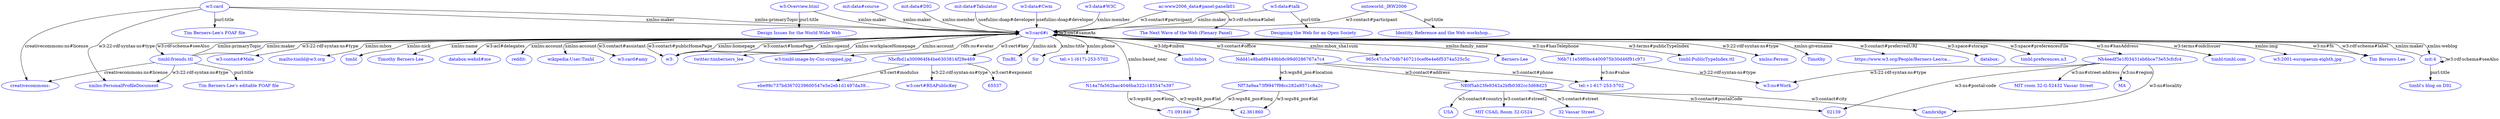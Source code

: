 // Test_a2
digraph {
	"287c8c08-6e31-11e9-825f-20689dd700af" [label="w3:contact#Male" color=blue fontcolor=blue]
	"287c9176-6e31-11e9-825f-20689dd700af" [label="32 Vassar Street" color=blue fontcolor=blue]
	"287d5f02-6e31-11e9-825f-20689dd700af" [label="mailto:timbl@w3.org" color=blue fontcolor=blue]
	"287cf224-6e31-11e9-825f-20689dd700af" [label="Tim Berners-Lee's editable FOAF file" color=blue fontcolor=blue]
	"287d1d3a-6e31-11e9-825f-20689dd700af" [label=timbl color=blue fontcolor=blue]
	"287cb200-6e31-11e9-825f-20689dd700af" [label="mit:data#DIG" color=blue fontcolor=blue]
	"287d8108-6e31-11e9-825f-20689dd700af" [label="Timothy Berners-Lee" color=blue fontcolor=blue]
	"287ca1e8-6e31-11e9-825f-20689dd700af" [label="w3:ns#Work" color=blue fontcolor=blue]
	"287c9c5c-6e31-11e9-825f-20689dd700af" [label="xmlns:PersonalProfileDocument" color=blue fontcolor=blue]
	"287cc402-6e31-11e9-825f-20689dd700af" [label="databox:webid#me" color=blue fontcolor=blue]
	"287cb5f2-6e31-11e9-825f-20689dd700af" [label="reddit:" color=blue fontcolor=blue]
	"287d492c-6e31-11e9-825f-20689dd700af" [label="wikipedia:User:Timbl" color=blue fontcolor=blue]
	"287d28e8-6e31-11e9-825f-20689dd700af" [label="w3:card#amy" color=blue fontcolor=blue]
	"287c8906-6e31-11e9-825f-20689dd700af" [label="w3:" color=blue fontcolor=blue]
	"287cef68-6e31-11e9-825f-20689dd700af" [label="twitter:timberners_lee" color=blue fontcolor=blue]
	"287d6cb8-6e31-11e9-825f-20689dd700af" [label="w3:timbl-image-by-Coz-cropped.jpg" color=blue fontcolor=blue]
	"287c83fc-6e31-11e9-825f-20689dd700af" [label="w3:Overview.html" color=blue fontcolor=blue]
	"287ca792-6e31-11e9-825f-20689dd700af" [label="The Next Wave of the Web (Plenary Panel)" color=blue fontcolor=blue]
	"287cccc2-6e31-11e9-825f-20689dd700af" [label="tel:+1-617-253-5702" color=blue fontcolor=blue]
	"287d5570-6e31-11e9-825f-20689dd700af" [label=65537 color=blue fontcolor=blue]
	"287cbd4a-6e31-11e9-825f-20689dd700af" [label="w3:card" color=blue fontcolor=blue]
	"287cd168-6e31-11e9-825f-20689dd700af" [label="w3:data#W3C" color=blue fontcolor=blue]
	"287cecac-6e31-11e9-825f-20689dd700af" [label="Tim Berners-Lee's FOAF file" color=blue fontcolor=blue]
	"287d0b9c-6e31-11e9-825f-20689dd700af" [label=Nbcfbd1a300964f44be6303814f29e469 color=blue fontcolor=blue]
	"287ca3b4-6e31-11e9-825f-20689dd700af" [label="ontoworld:_IRW2006" color=blue fontcolor=blue]
	"287d4602-6e31-11e9-825f-20689dd700af" [label=TimBL color=blue fontcolor=blue]
	"287cc9b6-6e31-11e9-825f-20689dd700af" [label=Sir color=blue fontcolor=blue]
	"287c9e1e-6e31-11e9-825f-20689dd700af" [label="ac:www2006_data#panel-panelk01" color=blue fontcolor=blue]
	"287d87b6-6e31-11e9-825f-20689dd700af" [label=USA color=blue fontcolor=blue]
	"287cfddc-6e31-11e9-825f-20689dd700af" [label="tel:+1-(617)-253-5702" color=blue fontcolor=blue]
	"287d4f3a-6e31-11e9-825f-20689dd700af" [label="timbl's blog on DIG" color=blue fontcolor=blue]
	"287cbb92-6e31-11e9-825f-20689dd700af" [label=Nf73a9aa73f9947f98cc282a9571c8a2c color=blue fontcolor=blue]
	"287c961c-6e31-11e9-825f-20689dd700af" [label=Ndd41e8ba6f9449bb8c99d0286767a7c4 color=blue fontcolor=blue]
	"287c8dde-6e31-11e9-825f-20689dd700af" [label="mit:4" color=blue fontcolor=blue]
	"287d5264-6e31-11e9-825f-20689dd700af" [label="timbl:Inbox" color=blue fontcolor=blue]
	"287cacba-6e31-11e9-825f-20689dd700af" [label=Nb4eedf3e1f03431eb6bce73e53cfcfc4 color=blue fontcolor=blue]
	"287d1150-6e31-11e9-825f-20689dd700af" [label="965c47c5a70db7407210cef6e4e6f5374a525c5c" color=blue fontcolor=blue]
	"287d6e98-6e31-11e9-825f-20689dd700af" [label="mit:data#course" color=blue fontcolor=blue]
	"287cd802-6e31-11e9-825f-20689dd700af" [label=02139 color=blue fontcolor=blue]
	"287cad64-6e31-11e9-825f-20689dd700af" [label=Cambridge color=blue fontcolor=blue]
	"287d2622-6e31-11e9-825f-20689dd700af" [label="Berners-Lee" color=blue fontcolor=blue]
	"287d07aa-6e31-11e9-825f-20689dd700af" [label="w3:data#talk" color=blue fontcolor=blue]
	"287c99e6-6e31-11e9-825f-20689dd700af" [label=N6b711e59f0bc4400975b30d46f91c971 color=blue fontcolor=blue]
	"287d2ef6-6e31-11e9-825f-20689dd700af" [label="mit:data#Tabulator" color=blue fontcolor=blue]
	"287cb8c2-6e31-11e9-825f-20689dd700af" [label="timbl:PublicTypeIndex.ttl" color=blue fontcolor=blue]
	"287cf4d6-6e31-11e9-825f-20689dd700af" [label="xmlns:Person" color=blue fontcolor=blue]
	"287c9450-6e31-11e9-825f-20689dd700af" [label=Timothy color=blue fontcolor=blue]
	"287d426a-6e31-11e9-825f-20689dd700af" [label="Design Issues for the World Wide Web" color=blue fontcolor=blue]
	"287d3662-6e31-11e9-825f-20689dd700af" [label="https://www.w3.org/People/Berners-Lee/ca..." color=blue fontcolor=blue]
	"287d200a-6e31-11e9-825f-20689dd700af" [label=42.361860 color=blue fontcolor=blue]
	"287d6600-6e31-11e9-825f-20689dd700af" [label=MA color=blue fontcolor=blue]
	"287d2c62-6e31-11e9-825f-20689dd700af" [label="databox:" color=blue fontcolor=blue]
	"287cc5d8-6e31-11e9-825f-20689dd700af" [label="w3:data#Cwm" color=blue fontcolor=blue]
	"287cb020-6e31-11e9-825f-20689dd700af" [label="timbl:preferences.n3" color=blue fontcolor=blue]
	"287cfb16-6e31-11e9-825f-20689dd700af" [label=N14a7fa562bac4046ba322c185547e397 color=blue fontcolor=blue]
	"287ce0ae-6e31-11e9-825f-20689dd700af" [label="timbl:timbl.com" color=blue fontcolor=blue]
	"287c9b9e-6e31-11e9-825f-20689dd700af" [label="timbl:friends.ttl" color=blue fontcolor=blue]
	"287d4c10-6e31-11e9-825f-20689dd700af" [label=-71.091840 color=blue fontcolor=blue]
	"287d3a2c-6e31-11e9-825f-20689dd700af" [label="w3:2001-europaeum-eighth.jpg" color=blue fontcolor=blue]
	"287ccfb0-6e31-11e9-825f-20689dd700af" [label="MIT CSAIL Room 32-G524" color=blue fontcolor=blue]
	"287d72da-6e31-11e9-825f-20689dd700af" [label="ebe99c737bd3670239600547e5e2eb1d1497da39..." color=blue fontcolor=blue]
	"287c8546-6e31-11e9-825f-20689dd700af" [label="w3:card#i" color=blue fontcolor=blue]
	"287d8ac2-6e31-11e9-825f-20689dd700af" [label="Designing the Web for an Open Society" color=blue fontcolor=blue]
	"287d1448-6e31-11e9-825f-20689dd700af" [label="MIT room 32-G-52432 Vassar Street" color=blue fontcolor=blue]
	"287c90c2-6e31-11e9-825f-20689dd700af" [label=N80f5ab23fe9342a2bfb0382cc3d68d25 color=blue fontcolor=blue]
	"287cc11e-6e31-11e9-825f-20689dd700af" [label="Identity, Reference and the Web workshop..." color=blue fontcolor=blue]
	"287d0e6c-6e31-11e9-825f-20689dd700af" [label="creativecommons:" color=blue fontcolor=blue]
	"287d587c-6e31-11e9-825f-20689dd700af" [label="w3:cert#RSAPublicKey" color=blue fontcolor=blue]
	"287cddde-6e31-11e9-825f-20689dd700af" [label="Tim Berners-Lee" color=blue fontcolor=blue]
	"287cbd4a-6e31-11e9-825f-20689dd700af" -> "287c8546-6e31-11e9-825f-20689dd700af" [label="xmlns:maker"]
	"287cb200-6e31-11e9-825f-20689dd700af" -> "287c8546-6e31-11e9-825f-20689dd700af" [label="xmlns:member"]
	"287cacba-6e31-11e9-825f-20689dd700af" -> "287d6600-6e31-11e9-825f-20689dd700af" [label="w3:ns#region"]
	"287c8546-6e31-11e9-825f-20689dd700af" -> "287c8906-6e31-11e9-825f-20689dd700af" [label="w3:contact#homePage"]
	"287c8546-6e31-11e9-825f-20689dd700af" -> "287cfb16-6e31-11e9-825f-20689dd700af" [label="xmlns:based_near"]
	"287c8546-6e31-11e9-825f-20689dd700af" -> "287cddde-6e31-11e9-825f-20689dd700af" [label="w3:rdf-schema#label"]
	"287c8546-6e31-11e9-825f-20689dd700af" -> "287d1150-6e31-11e9-825f-20689dd700af" [label="xmlns:mbox_sha1sum"]
	"287c90c2-6e31-11e9-825f-20689dd700af" -> "287c9176-6e31-11e9-825f-20689dd700af" [label="w3:contact#street"]
	"287ca3b4-6e31-11e9-825f-20689dd700af" -> "287c8546-6e31-11e9-825f-20689dd700af" [label="w3:contact#participant"]
	"287c90c2-6e31-11e9-825f-20689dd700af" -> "287cd802-6e31-11e9-825f-20689dd700af" [label="w3:contact#postalCode"]
	"287c8546-6e31-11e9-825f-20689dd700af" -> "287c9450-6e31-11e9-825f-20689dd700af" [label="xmlns:givenname"]
	"287cd168-6e31-11e9-825f-20689dd700af" -> "287c8546-6e31-11e9-825f-20689dd700af" [label="xmlns:member"]
	"287c8546-6e31-11e9-825f-20689dd700af" -> "287c8906-6e31-11e9-825f-20689dd700af" [label="xmlns:openid"]
	"287c9b9e-6e31-11e9-825f-20689dd700af" -> "287c8546-6e31-11e9-825f-20689dd700af" [label="xmlns:primaryTopic"]
	"287c8546-6e31-11e9-825f-20689dd700af" -> "287cacba-6e31-11e9-825f-20689dd700af" [label="w3:ns#hasAddress"]
	"287c8546-6e31-11e9-825f-20689dd700af" -> "287d3a2c-6e31-11e9-825f-20689dd700af" [label="xmlns:img"]
	"287c8546-6e31-11e9-825f-20689dd700af" -> "287d2c62-6e31-11e9-825f-20689dd700af" [label="w3:space#storage"]
	"287d2ef6-6e31-11e9-825f-20689dd700af" -> "287c8546-6e31-11e9-825f-20689dd700af" [label="usefulinc:doap#developer"]
	"287c8546-6e31-11e9-825f-20689dd700af" -> "287c8906-6e31-11e9-825f-20689dd700af" [label="xmlns:workplaceHomepage"]
	"287cfb16-6e31-11e9-825f-20689dd700af" -> "287d4c10-6e31-11e9-825f-20689dd700af" [label="w3:wgs84_pos#long"]
	"287c9b9e-6e31-11e9-825f-20689dd700af" -> "287c9c5c-6e31-11e9-825f-20689dd700af" [label="w3:22-rdf-syntax-ns#type"]
	"287c8546-6e31-11e9-825f-20689dd700af" -> "287cfddc-6e31-11e9-825f-20689dd700af" [label="xmlns:phone"]
	"287c961c-6e31-11e9-825f-20689dd700af" -> "287c90c2-6e31-11e9-825f-20689dd700af" [label="w3:contact#address"]
	"287c8dde-6e31-11e9-825f-20689dd700af" -> "287c8546-6e31-11e9-825f-20689dd700af" [label="xmlns:maker"]
	"287c8546-6e31-11e9-825f-20689dd700af" -> "287d2622-6e31-11e9-825f-20689dd700af" [label="xmlns:family_name"]
	"287c8546-6e31-11e9-825f-20689dd700af" -> "287cc402-6e31-11e9-825f-20689dd700af" [label="w3:acl#delegates"]
	"287c8546-6e31-11e9-825f-20689dd700af" -> "287ce0ae-6e31-11e9-825f-20689dd700af" [label="w3:terms#oidcIssuer"]
	"287c8546-6e31-11e9-825f-20689dd700af" -> "287cddde-6e31-11e9-825f-20689dd700af" [label="w3:ns#fn"]
	"287c8dde-6e31-11e9-825f-20689dd700af" -> "287c8dde-6e31-11e9-825f-20689dd700af" [label="w3:rdf-schema#seeAlso"]
	"287cbd4a-6e31-11e9-825f-20689dd700af" -> "287c8546-6e31-11e9-825f-20689dd700af" [label="xmlns:primaryTopic"]
	"287c8546-6e31-11e9-825f-20689dd700af" -> "287c99e6-6e31-11e9-825f-20689dd700af" [label="w3:ns#hasTelephone"]
	"287c9b9e-6e31-11e9-825f-20689dd700af" -> "287d0e6c-6e31-11e9-825f-20689dd700af" [label="creativecommons:ns#license"]
	"287d07aa-6e31-11e9-825f-20689dd700af" -> "287d8ac2-6e31-11e9-825f-20689dd700af" [label="purl:title"]
	"287c9e1e-6e31-11e9-825f-20689dd700af" -> "287c8546-6e31-11e9-825f-20689dd700af" [label="w3:contact#participant"]
	"287c8546-6e31-11e9-825f-20689dd700af" -> "287d3662-6e31-11e9-825f-20689dd700af" [label="w3:contact#preferredURI"]
	"287cacba-6e31-11e9-825f-20689dd700af" -> "287d1448-6e31-11e9-825f-20689dd700af" [label="w3:ns#street-address"]
	"287cc5d8-6e31-11e9-825f-20689dd700af" -> "287c8546-6e31-11e9-825f-20689dd700af" [label="usefulinc:doap#developer"]
	"287c83fc-6e31-11e9-825f-20689dd700af" -> "287d426a-6e31-11e9-825f-20689dd700af" [label="purl:title"]
	"287c8546-6e31-11e9-825f-20689dd700af" -> "287cb8c2-6e31-11e9-825f-20689dd700af" [label="w3:terms#publicTypeIndex"]
	"287cacba-6e31-11e9-825f-20689dd700af" -> "287ca1e8-6e31-11e9-825f-20689dd700af" [label="w3:22-rdf-syntax-ns#type"]
	"287c8546-6e31-11e9-825f-20689dd700af" -> "287c8546-6e31-11e9-825f-20689dd700af" [label="w3:owl#sameAs"]
	"287cfb16-6e31-11e9-825f-20689dd700af" -> "287d200a-6e31-11e9-825f-20689dd700af" [label="w3:wgs84_pos#lat"]
	"287c8546-6e31-11e9-825f-20689dd700af" -> "287d4602-6e31-11e9-825f-20689dd700af" [label="xmlns:nick"]
	"287c8546-6e31-11e9-825f-20689dd700af" -> "287d28e8-6e31-11e9-825f-20689dd700af" [label="w3:contact#assistant"]
	"287c8546-6e31-11e9-825f-20689dd700af" -> "287d1d3a-6e31-11e9-825f-20689dd700af" [label="xmlns:nick"]
	"287c9b9e-6e31-11e9-825f-20689dd700af" -> "287cf224-6e31-11e9-825f-20689dd700af" [label="purl:title"]
	"287cbd4a-6e31-11e9-825f-20689dd700af" -> "287c9c5c-6e31-11e9-825f-20689dd700af" [label="w3:22-rdf-syntax-ns#type"]
	"287c8546-6e31-11e9-825f-20689dd700af" -> "287c9b9e-6e31-11e9-825f-20689dd700af" [label="w3:rdf-schema#seeAlso"]
	"287c8546-6e31-11e9-825f-20689dd700af" -> "287c8dde-6e31-11e9-825f-20689dd700af" [label="xmlns:weblog"]
	"287d0b9c-6e31-11e9-825f-20689dd700af" -> "287d5570-6e31-11e9-825f-20689dd700af" [label="w3:cert#exponent"]
	"287c8546-6e31-11e9-825f-20689dd700af" -> "287d5264-6e31-11e9-825f-20689dd700af" [label="w3:ldp#inbox"]
	"287c8546-6e31-11e9-825f-20689dd700af" -> "287c8906-6e31-11e9-825f-20689dd700af" [label="w3:contact#publicHomePage"]
	"287c8546-6e31-11e9-825f-20689dd700af" -> "287c961c-6e31-11e9-825f-20689dd700af" [label="w3:contact#office"]
	"287c90c2-6e31-11e9-825f-20689dd700af" -> "287d87b6-6e31-11e9-825f-20689dd700af" [label="w3:contact#country"]
	"287d0b9c-6e31-11e9-825f-20689dd700af" -> "287d587c-6e31-11e9-825f-20689dd700af" [label="w3:22-rdf-syntax-ns#type"]
	"287cbb92-6e31-11e9-825f-20689dd700af" -> "287d4c10-6e31-11e9-825f-20689dd700af" [label="w3:wgs84_pos#long"]
	"287c8546-6e31-11e9-825f-20689dd700af" -> "287cf4d6-6e31-11e9-825f-20689dd700af" [label="w3:22-rdf-syntax-ns#type"]
	"287d07aa-6e31-11e9-825f-20689dd700af" -> "287c8546-6e31-11e9-825f-20689dd700af" [label="xmlns:maker"]
	"287c99e6-6e31-11e9-825f-20689dd700af" -> "287ca1e8-6e31-11e9-825f-20689dd700af" [label="w3:22-rdf-syntax-ns#type"]
	"287c8546-6e31-11e9-825f-20689dd700af" -> "287cb5f2-6e31-11e9-825f-20689dd700af" [label="xmlns:account"]
	"287ca3b4-6e31-11e9-825f-20689dd700af" -> "287cc11e-6e31-11e9-825f-20689dd700af" [label="purl:title"]
	"287c90c2-6e31-11e9-825f-20689dd700af" -> "287ccfb0-6e31-11e9-825f-20689dd700af" [label="w3:contact#street2"]
	"287d6e98-6e31-11e9-825f-20689dd700af" -> "287c8546-6e31-11e9-825f-20689dd700af" [label="xmlns:maker"]
	"287c90c2-6e31-11e9-825f-20689dd700af" -> "287cad64-6e31-11e9-825f-20689dd700af" [label="w3:contact#city"]
	"287c8546-6e31-11e9-825f-20689dd700af" -> "287c8c08-6e31-11e9-825f-20689dd700af" [label="w3:22-rdf-syntax-ns#type"]
	"287cacba-6e31-11e9-825f-20689dd700af" -> "287cad64-6e31-11e9-825f-20689dd700af" [label="w3:ns#locality"]
	"287c8546-6e31-11e9-825f-20689dd700af" -> "287d5f02-6e31-11e9-825f-20689dd700af" [label="xmlns:mbox"]
	"287c8546-6e31-11e9-825f-20689dd700af" -> "287d8108-6e31-11e9-825f-20689dd700af" [label="xmlns:name"]
	"287c83fc-6e31-11e9-825f-20689dd700af" -> "287c8546-6e31-11e9-825f-20689dd700af" [label="xmlns:maker"]
	"287cbb92-6e31-11e9-825f-20689dd700af" -> "287d200a-6e31-11e9-825f-20689dd700af" [label="w3:wgs84_pos#lat"]
	"287c8546-6e31-11e9-825f-20689dd700af" -> "287cc9b6-6e31-11e9-825f-20689dd700af" [label="xmlns:title"]
	"287c9e1e-6e31-11e9-825f-20689dd700af" -> "287ca792-6e31-11e9-825f-20689dd700af" [label="w3:rdf-schema#label"]
	"287c961c-6e31-11e9-825f-20689dd700af" -> "287cccc2-6e31-11e9-825f-20689dd700af" [label="w3:contact#phone"]
	"287c9b9e-6e31-11e9-825f-20689dd700af" -> "287c8546-6e31-11e9-825f-20689dd700af" [label="xmlns:maker"]
	"287c8546-6e31-11e9-825f-20689dd700af" -> "287cb020-6e31-11e9-825f-20689dd700af" [label="w3:space#preferencesFile"]
	"287c961c-6e31-11e9-825f-20689dd700af" -> "287cbb92-6e31-11e9-825f-20689dd700af" [label="w3:wgs84_pos#location"]
	"287c8546-6e31-11e9-825f-20689dd700af" -> "287d6cb8-6e31-11e9-825f-20689dd700af" [label="rdfs:ns#avatar"]
	"287c8546-6e31-11e9-825f-20689dd700af" -> "287c8906-6e31-11e9-825f-20689dd700af" [label="xmlns:homepage"]
	"287cacba-6e31-11e9-825f-20689dd700af" -> "287cd802-6e31-11e9-825f-20689dd700af" [label="w3:ns#postal-code"]
	"287cbd4a-6e31-11e9-825f-20689dd700af" -> "287d0e6c-6e31-11e9-825f-20689dd700af" [label="creativecommons:ns#license"]
	"287c8546-6e31-11e9-825f-20689dd700af" -> "287d492c-6e31-11e9-825f-20689dd700af" [label="xmlns:account"]
	"287c8546-6e31-11e9-825f-20689dd700af" -> "287cef68-6e31-11e9-825f-20689dd700af" [label="xmlns:account"]
	"287c8546-6e31-11e9-825f-20689dd700af" -> "287d0b9c-6e31-11e9-825f-20689dd700af" [label="w3:cert#key"]
	"287d0b9c-6e31-11e9-825f-20689dd700af" -> "287d72da-6e31-11e9-825f-20689dd700af" [label="w3:cert#modulus"]
	"287cbd4a-6e31-11e9-825f-20689dd700af" -> "287cecac-6e31-11e9-825f-20689dd700af" [label="purl:title"]
	"287c99e6-6e31-11e9-825f-20689dd700af" -> "287cccc2-6e31-11e9-825f-20689dd700af" [label="w3:ns#value"]
	"287c8dde-6e31-11e9-825f-20689dd700af" -> "287d4f3a-6e31-11e9-825f-20689dd700af" [label="purl:title"]
}
